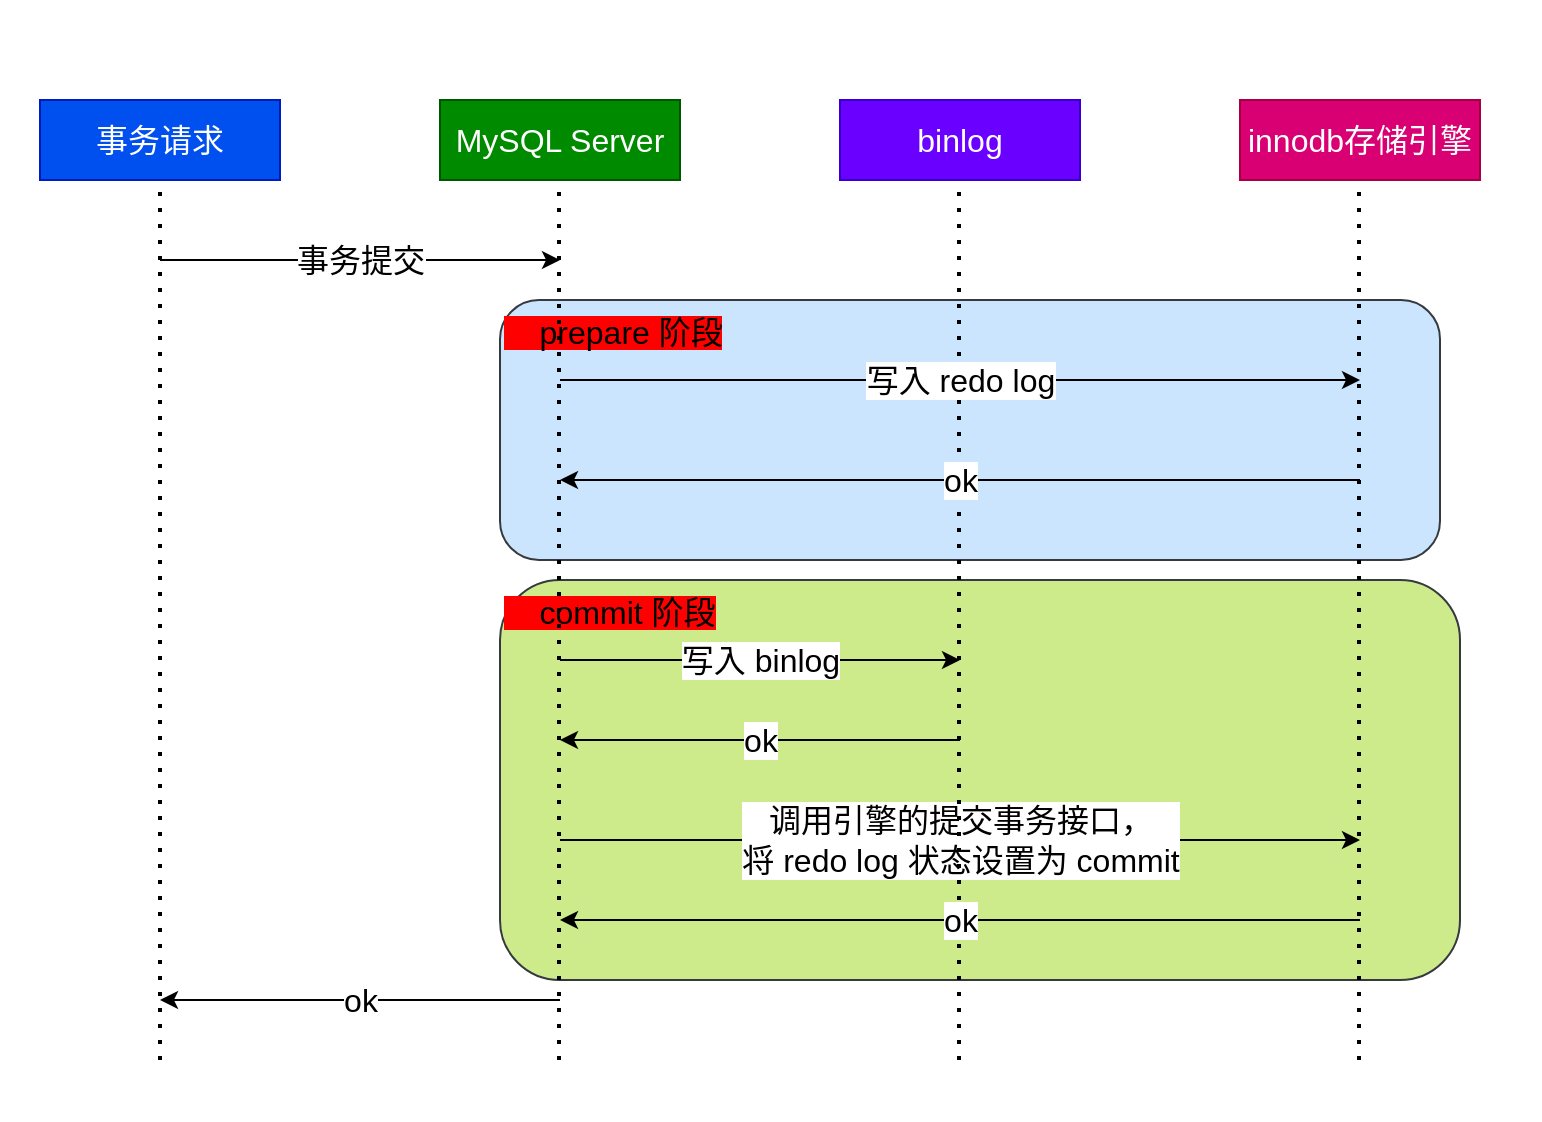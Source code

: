 <mxfile version="20.0.1" type="github">
  <diagram id="LAiEwA4ejN9WoNMm-dOn" name="Page-1">
    <mxGraphModel dx="916" dy="772" grid="1" gridSize="10" guides="1" tooltips="1" connect="1" arrows="1" fold="1" page="1" pageScale="1" pageWidth="827" pageHeight="1169" math="0" shadow="0">
      <root>
        <mxCell id="0" />
        <mxCell id="1" parent="0" />
        <mxCell id="dXw9PHnPfxB79rEIN8Ye-19" value="" style="rounded=0;whiteSpace=wrap;html=1;labelBackgroundColor=#FF0000;fontSize=16;strokeColor=none;" vertex="1" parent="1">
          <mxGeometry x="60" y="70" width="770" height="560" as="geometry" />
        </mxCell>
        <mxCell id="dXw9PHnPfxB79rEIN8Ye-18" value="&lt;span style=&quot;background-color: rgb(255, 0, 0);&quot;&gt;&amp;nbsp; &amp;nbsp; commit 阶段&lt;/span&gt;" style="rounded=1;whiteSpace=wrap;html=1;fontSize=16;align=left;verticalAlign=top;fillColor=#cdeb8b;strokeColor=#36393d;" vertex="1" parent="1">
          <mxGeometry x="310" y="360" width="480" height="200" as="geometry" />
        </mxCell>
        <mxCell id="dXw9PHnPfxB79rEIN8Ye-12" value="写入 binlog" style="endArrow=classic;html=1;rounded=0;fontSize=16;" edge="1" parent="1">
          <mxGeometry width="50" height="50" relative="1" as="geometry">
            <mxPoint x="340" y="400" as="sourcePoint" />
            <mxPoint x="540" y="400" as="targetPoint" />
          </mxGeometry>
        </mxCell>
        <mxCell id="dXw9PHnPfxB79rEIN8Ye-13" value="ok" style="endArrow=classic;html=1;rounded=0;fontSize=16;" edge="1" parent="1">
          <mxGeometry width="50" height="50" relative="1" as="geometry">
            <mxPoint x="540" y="440" as="sourcePoint" />
            <mxPoint x="340" y="440" as="targetPoint" />
          </mxGeometry>
        </mxCell>
        <mxCell id="dXw9PHnPfxB79rEIN8Ye-14" value="调用引擎的提交事务接口，&lt;br&gt;将 redo log 状态设置为 commit" style="endArrow=classic;html=1;rounded=0;fontSize=16;" edge="1" parent="1">
          <mxGeometry width="50" height="50" relative="1" as="geometry">
            <mxPoint x="340" y="490" as="sourcePoint" />
            <mxPoint x="740" y="490" as="targetPoint" />
          </mxGeometry>
        </mxCell>
        <mxCell id="dXw9PHnPfxB79rEIN8Ye-17" value="&lt;span style=&quot;background-color: rgb(255, 0, 0);&quot;&gt;&amp;nbsp; &amp;nbsp; prepare 阶段&lt;/span&gt;" style="rounded=1;whiteSpace=wrap;html=1;fontSize=16;align=left;verticalAlign=top;fillColor=#cce5ff;strokeColor=#36393d;" vertex="1" parent="1">
          <mxGeometry x="310" y="220" width="470" height="130" as="geometry" />
        </mxCell>
        <mxCell id="dXw9PHnPfxB79rEIN8Ye-1" value="事务请求" style="rounded=0;whiteSpace=wrap;html=1;fontSize=16;fillColor=#0050ef;strokeColor=#001DBC;fontColor=#ffffff;" vertex="1" parent="1">
          <mxGeometry x="80" y="120" width="120" height="40" as="geometry" />
        </mxCell>
        <mxCell id="dXw9PHnPfxB79rEIN8Ye-2" value="MySQL Server" style="rounded=0;whiteSpace=wrap;html=1;fontSize=16;fillColor=#008a00;fontColor=#ffffff;strokeColor=#005700;" vertex="1" parent="1">
          <mxGeometry x="280" y="120" width="120" height="40" as="geometry" />
        </mxCell>
        <mxCell id="dXw9PHnPfxB79rEIN8Ye-3" value="binlog" style="rounded=0;whiteSpace=wrap;html=1;fontSize=16;fillColor=#6a00ff;fontColor=#ffffff;strokeColor=#3700CC;" vertex="1" parent="1">
          <mxGeometry x="480" y="120" width="120" height="40" as="geometry" />
        </mxCell>
        <mxCell id="dXw9PHnPfxB79rEIN8Ye-4" value="innodb存储引擎" style="rounded=0;whiteSpace=wrap;html=1;fontSize=16;fillColor=#d80073;fontColor=#ffffff;strokeColor=#A50040;" vertex="1" parent="1">
          <mxGeometry x="680" y="120" width="120" height="40" as="geometry" />
        </mxCell>
        <mxCell id="dXw9PHnPfxB79rEIN8Ye-5" value="" style="endArrow=none;dashed=1;html=1;dashPattern=1 3;strokeWidth=2;rounded=0;fontSize=16;entryX=0.5;entryY=1;entryDx=0;entryDy=0;" edge="1" parent="1" target="dXw9PHnPfxB79rEIN8Ye-1">
          <mxGeometry width="50" height="50" relative="1" as="geometry">
            <mxPoint x="140" y="600" as="sourcePoint" />
            <mxPoint x="230" y="240" as="targetPoint" />
          </mxGeometry>
        </mxCell>
        <mxCell id="dXw9PHnPfxB79rEIN8Ye-6" value="" style="endArrow=none;dashed=1;html=1;dashPattern=1 3;strokeWidth=2;rounded=0;fontSize=16;entryX=0.5;entryY=1;entryDx=0;entryDy=0;" edge="1" parent="1">
          <mxGeometry width="50" height="50" relative="1" as="geometry">
            <mxPoint x="339.5" y="600" as="sourcePoint" />
            <mxPoint x="339.5" y="160" as="targetPoint" />
          </mxGeometry>
        </mxCell>
        <mxCell id="dXw9PHnPfxB79rEIN8Ye-7" value="" style="endArrow=none;dashed=1;html=1;dashPattern=1 3;strokeWidth=2;rounded=0;fontSize=16;entryX=0.5;entryY=1;entryDx=0;entryDy=0;" edge="1" parent="1">
          <mxGeometry width="50" height="50" relative="1" as="geometry">
            <mxPoint x="539.5" y="600" as="sourcePoint" />
            <mxPoint x="539.5" y="160" as="targetPoint" />
          </mxGeometry>
        </mxCell>
        <mxCell id="dXw9PHnPfxB79rEIN8Ye-8" value="" style="endArrow=none;dashed=1;html=1;dashPattern=1 3;strokeWidth=2;rounded=0;fontSize=16;entryX=0.5;entryY=1;entryDx=0;entryDy=0;" edge="1" parent="1">
          <mxGeometry width="50" height="50" relative="1" as="geometry">
            <mxPoint x="739.5" y="600" as="sourcePoint" />
            <mxPoint x="739.5" y="160" as="targetPoint" />
          </mxGeometry>
        </mxCell>
        <mxCell id="dXw9PHnPfxB79rEIN8Ye-9" value="事务提交" style="endArrow=classic;html=1;rounded=0;fontSize=16;" edge="1" parent="1">
          <mxGeometry width="50" height="50" relative="1" as="geometry">
            <mxPoint x="140" y="200" as="sourcePoint" />
            <mxPoint x="340" y="200" as="targetPoint" />
          </mxGeometry>
        </mxCell>
        <mxCell id="dXw9PHnPfxB79rEIN8Ye-10" value="写入 redo log" style="endArrow=classic;html=1;rounded=0;fontSize=16;" edge="1" parent="1">
          <mxGeometry width="50" height="50" relative="1" as="geometry">
            <mxPoint x="340" y="260" as="sourcePoint" />
            <mxPoint x="740" y="260" as="targetPoint" />
          </mxGeometry>
        </mxCell>
        <mxCell id="dXw9PHnPfxB79rEIN8Ye-11" value="ok" style="endArrow=classic;html=1;rounded=0;fontSize=16;" edge="1" parent="1">
          <mxGeometry width="50" height="50" relative="1" as="geometry">
            <mxPoint x="740" y="310" as="sourcePoint" />
            <mxPoint x="340" y="310" as="targetPoint" />
          </mxGeometry>
        </mxCell>
        <mxCell id="dXw9PHnPfxB79rEIN8Ye-16" value="ok" style="endArrow=classic;html=1;rounded=0;fontSize=16;" edge="1" parent="1">
          <mxGeometry width="50" height="50" relative="1" as="geometry">
            <mxPoint x="340" y="570" as="sourcePoint" />
            <mxPoint x="140" y="570" as="targetPoint" />
          </mxGeometry>
        </mxCell>
        <mxCell id="dXw9PHnPfxB79rEIN8Ye-15" value="ok" style="endArrow=classic;html=1;rounded=0;fontSize=16;" edge="1" parent="1">
          <mxGeometry width="50" height="50" relative="1" as="geometry">
            <mxPoint x="740" y="530" as="sourcePoint" />
            <mxPoint x="340" y="530" as="targetPoint" />
          </mxGeometry>
        </mxCell>
      </root>
    </mxGraphModel>
  </diagram>
</mxfile>
